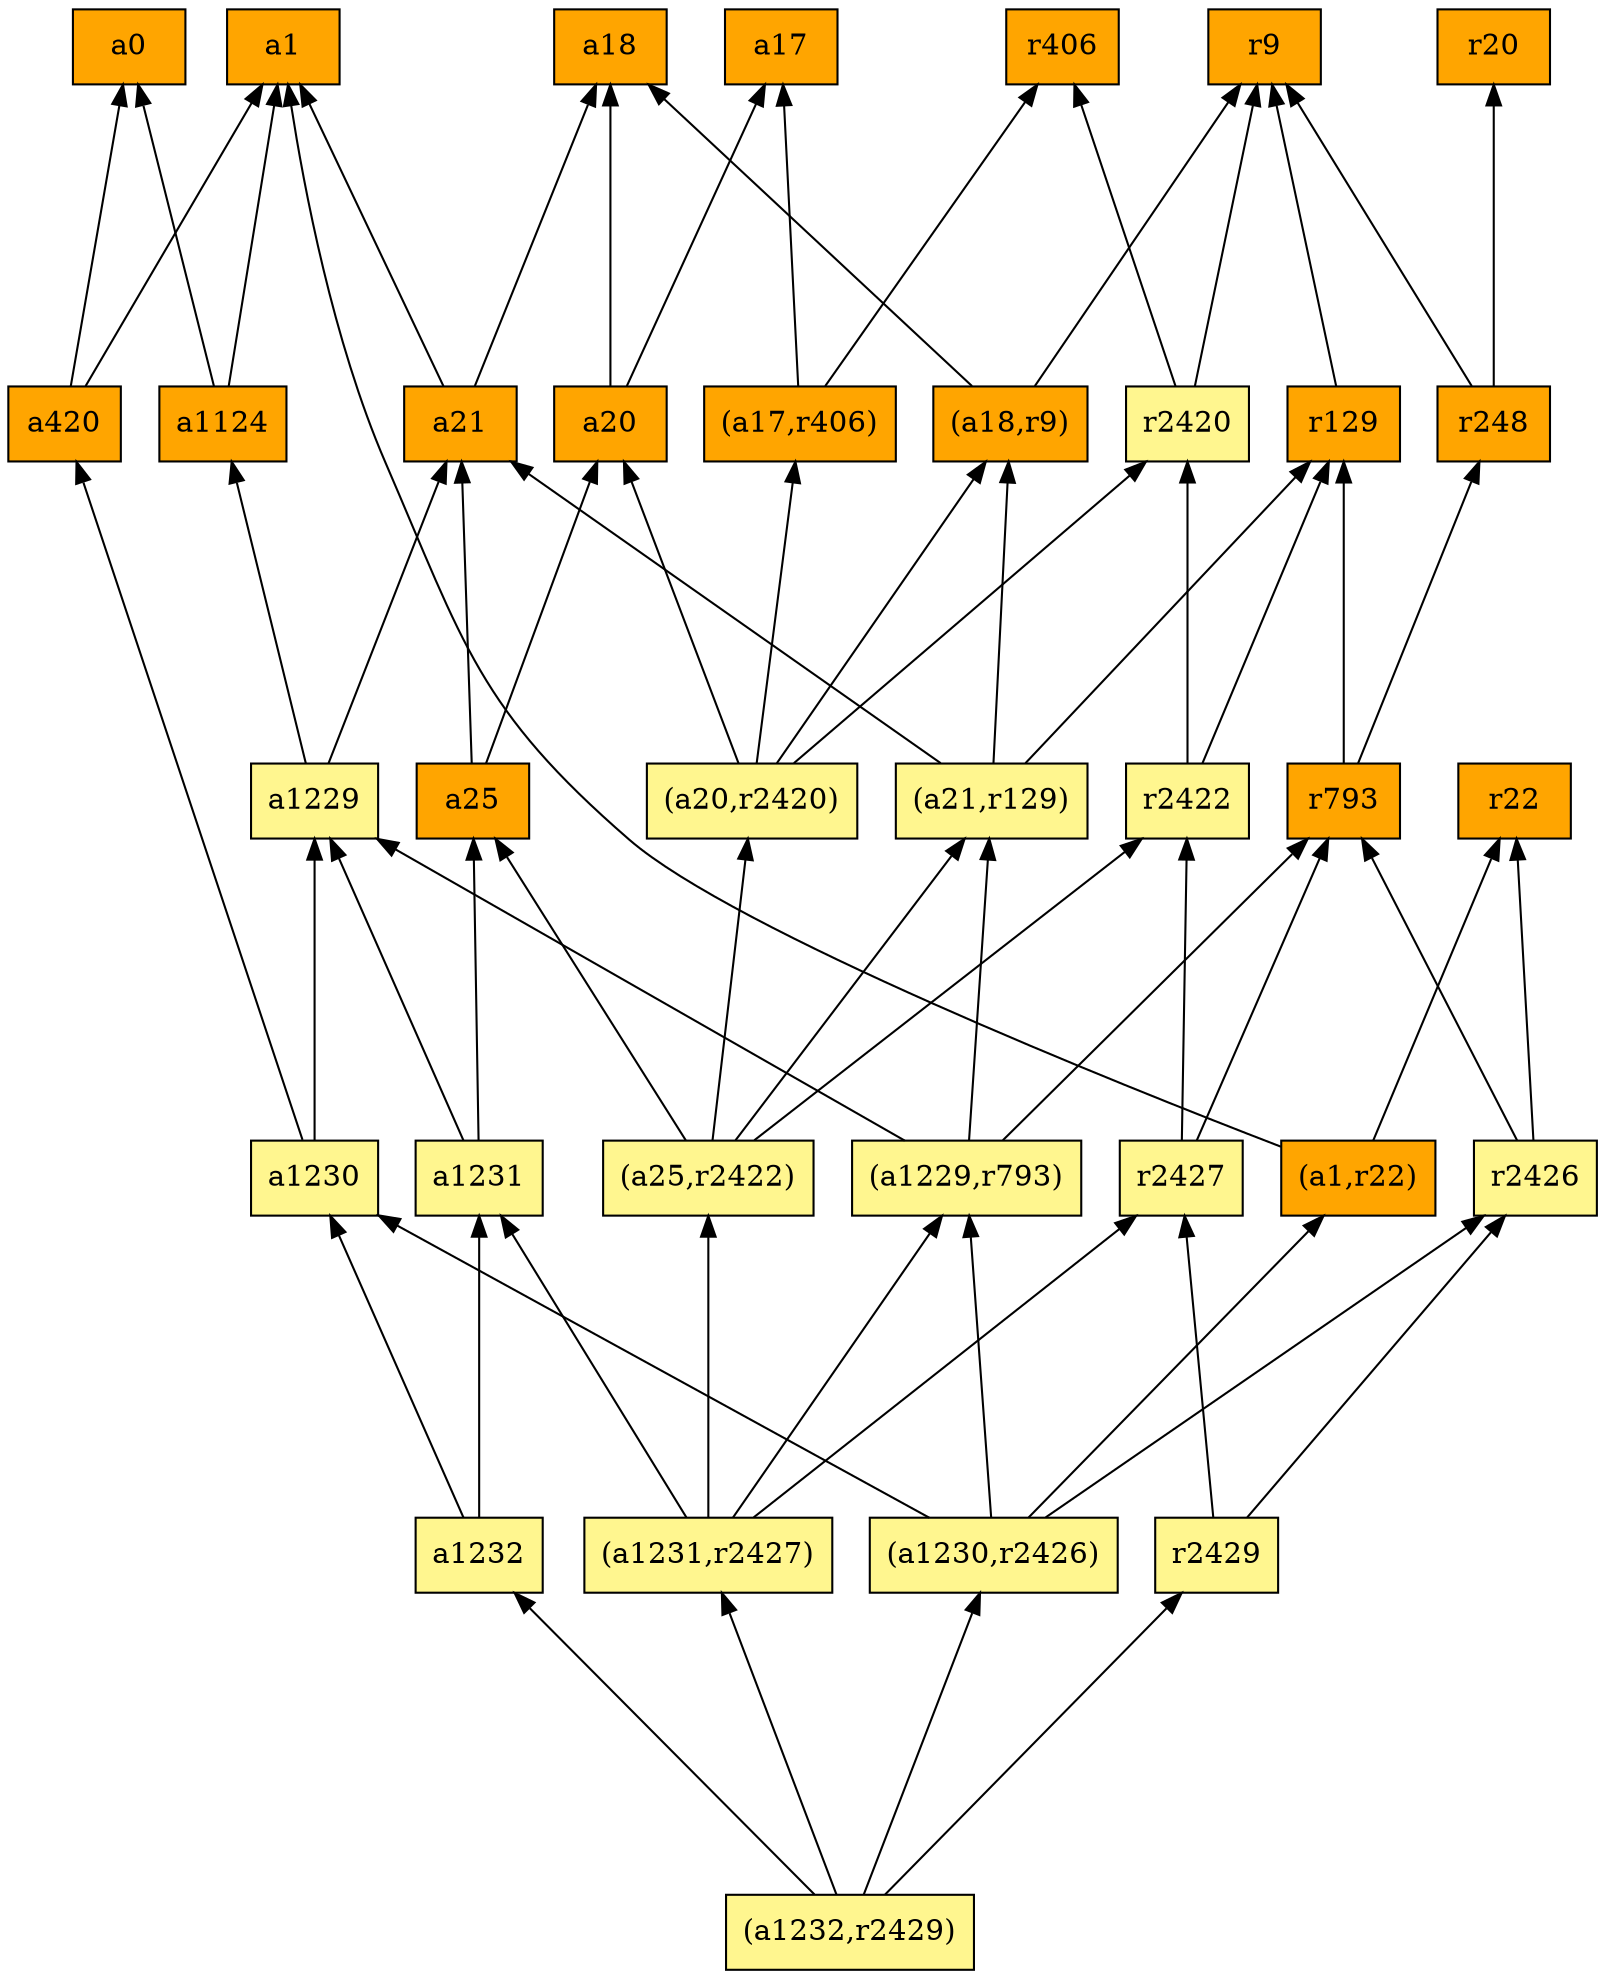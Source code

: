 digraph G {
rankdir=BT;ranksep="2.0";
"a1229" [shape=record,fillcolor=khaki1,style=filled,label="{a1229}"];
"r2426" [shape=record,fillcolor=khaki1,style=filled,label="{r2426}"];
"(a21,r129)" [shape=record,fillcolor=khaki1,style=filled,label="{(a21,r129)}"];
"(a1,r22)" [shape=record,fillcolor=orange,style=filled,label="{(a1,r22)}"];
"r9" [shape=record,fillcolor=orange,style=filled,label="{r9}"];
"a21" [shape=record,fillcolor=orange,style=filled,label="{a21}"];
"(a20,r2420)" [shape=record,fillcolor=khaki1,style=filled,label="{(a20,r2420)}"];
"a20" [shape=record,fillcolor=orange,style=filled,label="{a20}"];
"(a1232,r2429)" [shape=record,fillcolor=khaki1,style=filled,label="{(a1232,r2429)}"];
"(a18,r9)" [shape=record,fillcolor=orange,style=filled,label="{(a18,r9)}"];
"(a1230,r2426)" [shape=record,fillcolor=khaki1,style=filled,label="{(a1230,r2426)}"];
"r2422" [shape=record,fillcolor=khaki1,style=filled,label="{r2422}"];
"a1124" [shape=record,fillcolor=orange,style=filled,label="{a1124}"];
"r2429" [shape=record,fillcolor=khaki1,style=filled,label="{r2429}"];
"r129" [shape=record,fillcolor=orange,style=filled,label="{r129}"];
"a1231" [shape=record,fillcolor=khaki1,style=filled,label="{a1231}"];
"r22" [shape=record,fillcolor=orange,style=filled,label="{r22}"];
"a17" [shape=record,fillcolor=orange,style=filled,label="{a17}"];
"a1232" [shape=record,fillcolor=khaki1,style=filled,label="{a1232}"];
"r2420" [shape=record,fillcolor=khaki1,style=filled,label="{r2420}"];
"a25" [shape=record,fillcolor=orange,style=filled,label="{a25}"];
"(a25,r2422)" [shape=record,fillcolor=khaki1,style=filled,label="{(a25,r2422)}"];
"a18" [shape=record,fillcolor=orange,style=filled,label="{a18}"];
"r793" [shape=record,fillcolor=orange,style=filled,label="{r793}"];
"r406" [shape=record,fillcolor=orange,style=filled,label="{r406}"];
"r2427" [shape=record,fillcolor=khaki1,style=filled,label="{r2427}"];
"a1" [shape=record,fillcolor=orange,style=filled,label="{a1}"];
"a420" [shape=record,fillcolor=orange,style=filled,label="{a420}"];
"(a1231,r2427)" [shape=record,fillcolor=khaki1,style=filled,label="{(a1231,r2427)}"];
"(a1229,r793)" [shape=record,fillcolor=khaki1,style=filled,label="{(a1229,r793)}"];
"r248" [shape=record,fillcolor=orange,style=filled,label="{r248}"];
"r20" [shape=record,fillcolor=orange,style=filled,label="{r20}"];
"(a17,r406)" [shape=record,fillcolor=orange,style=filled,label="{(a17,r406)}"];
"a1230" [shape=record,fillcolor=khaki1,style=filled,label="{a1230}"];
"a0" [shape=record,fillcolor=orange,style=filled,label="{a0}"];
"a1229" -> "a1124"
"a1229" -> "a21"
"r2426" -> "r22"
"r2426" -> "r793"
"(a21,r129)" -> "(a18,r9)"
"(a21,r129)" -> "a21"
"(a21,r129)" -> "r129"
"(a1,r22)" -> "a1"
"(a1,r22)" -> "r22"
"a21" -> "a1"
"a21" -> "a18"
"(a20,r2420)" -> "(a17,r406)"
"(a20,r2420)" -> "(a18,r9)"
"(a20,r2420)" -> "r2420"
"(a20,r2420)" -> "a20"
"a20" -> "a18"
"a20" -> "a17"
"(a1232,r2429)" -> "r2429"
"(a1232,r2429)" -> "(a1231,r2427)"
"(a1232,r2429)" -> "a1232"
"(a1232,r2429)" -> "(a1230,r2426)"
"(a18,r9)" -> "r9"
"(a18,r9)" -> "a18"
"(a1230,r2426)" -> "r2426"
"(a1230,r2426)" -> "(a1229,r793)"
"(a1230,r2426)" -> "(a1,r22)"
"(a1230,r2426)" -> "a1230"
"r2422" -> "r129"
"r2422" -> "r2420"
"a1124" -> "a1"
"a1124" -> "a0"
"r2429" -> "r2427"
"r2429" -> "r2426"
"r129" -> "r9"
"a1231" -> "a1229"
"a1231" -> "a25"
"a1232" -> "a1231"
"a1232" -> "a1230"
"r2420" -> "r9"
"r2420" -> "r406"
"a25" -> "a20"
"a25" -> "a21"
"(a25,r2422)" -> "(a20,r2420)"
"(a25,r2422)" -> "(a21,r129)"
"(a25,r2422)" -> "a25"
"(a25,r2422)" -> "r2422"
"r793" -> "r129"
"r793" -> "r248"
"r2427" -> "r793"
"r2427" -> "r2422"
"a420" -> "a1"
"a420" -> "a0"
"(a1231,r2427)" -> "r2427"
"(a1231,r2427)" -> "a1231"
"(a1231,r2427)" -> "(a1229,r793)"
"(a1231,r2427)" -> "(a25,r2422)"
"(a1229,r793)" -> "a1229"
"(a1229,r793)" -> "r793"
"(a1229,r793)" -> "(a21,r129)"
"r248" -> "r9"
"r248" -> "r20"
"(a17,r406)" -> "r406"
"(a17,r406)" -> "a17"
"a1230" -> "a1229"
"a1230" -> "a420"
}